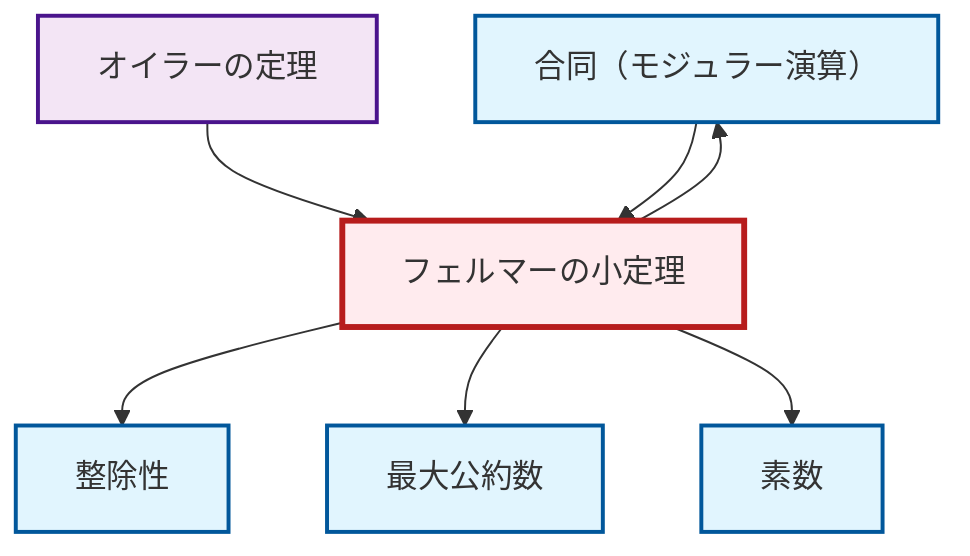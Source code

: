 graph TD
    classDef definition fill:#e1f5fe,stroke:#01579b,stroke-width:2px
    classDef theorem fill:#f3e5f5,stroke:#4a148c,stroke-width:2px
    classDef axiom fill:#fff3e0,stroke:#e65100,stroke-width:2px
    classDef example fill:#e8f5e9,stroke:#1b5e20,stroke-width:2px
    classDef current fill:#ffebee,stroke:#b71c1c,stroke-width:3px
    def-prime["素数"]:::definition
    def-divisibility["整除性"]:::definition
    def-congruence["合同（モジュラー演算）"]:::definition
    thm-fermat-little["フェルマーの小定理"]:::theorem
    def-gcd["最大公約数"]:::definition
    thm-euler["オイラーの定理"]:::theorem
    thm-euler --> thm-fermat-little
    thm-fermat-little --> def-divisibility
    def-congruence --> thm-fermat-little
    thm-fermat-little --> def-congruence
    thm-fermat-little --> def-gcd
    thm-fermat-little --> def-prime
    class thm-fermat-little current